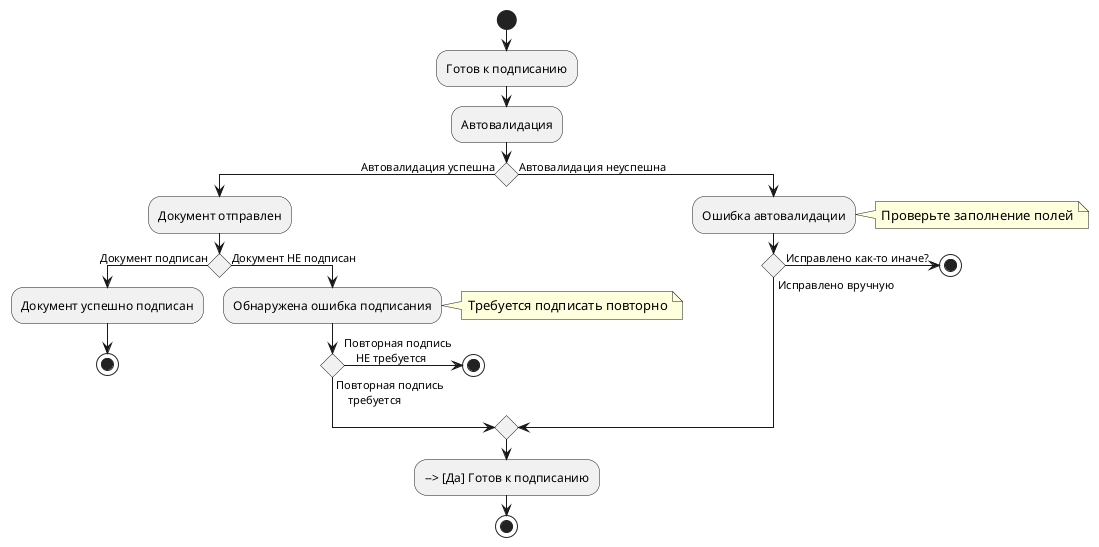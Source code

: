 @startuml
start
:Готов к подписанию;
:Автовалидация;
if () then (Автовалидация успешна)
  :Документ отправлен;
    if () then (Документ подписан)
      :Документ успешно подписан;
      stop
    else (Документ НЕ подписан)
      :Обнаружена ошибка подписания;
      note right
        Требуется подписать повторно
      end note
    if () then (Повторная подпись
    требуется)
      '--> [Да] Готов к подписанию'
    else (Повторная подпись
    НЕ требуется)
    stop
    endif
endif
else (Автовалидация неуспешна)
  :Ошибка автовалидации;
    note right
      Проверьте заполнение полей
    end note
    if () then (Исправлено вручную)
      '--> [Да] Готов к подписанию'
    else (Исправлено как-то иначе?)
    stop
    endif
endif
:--> [Да] Готов к подписанию;
stop
@enduml